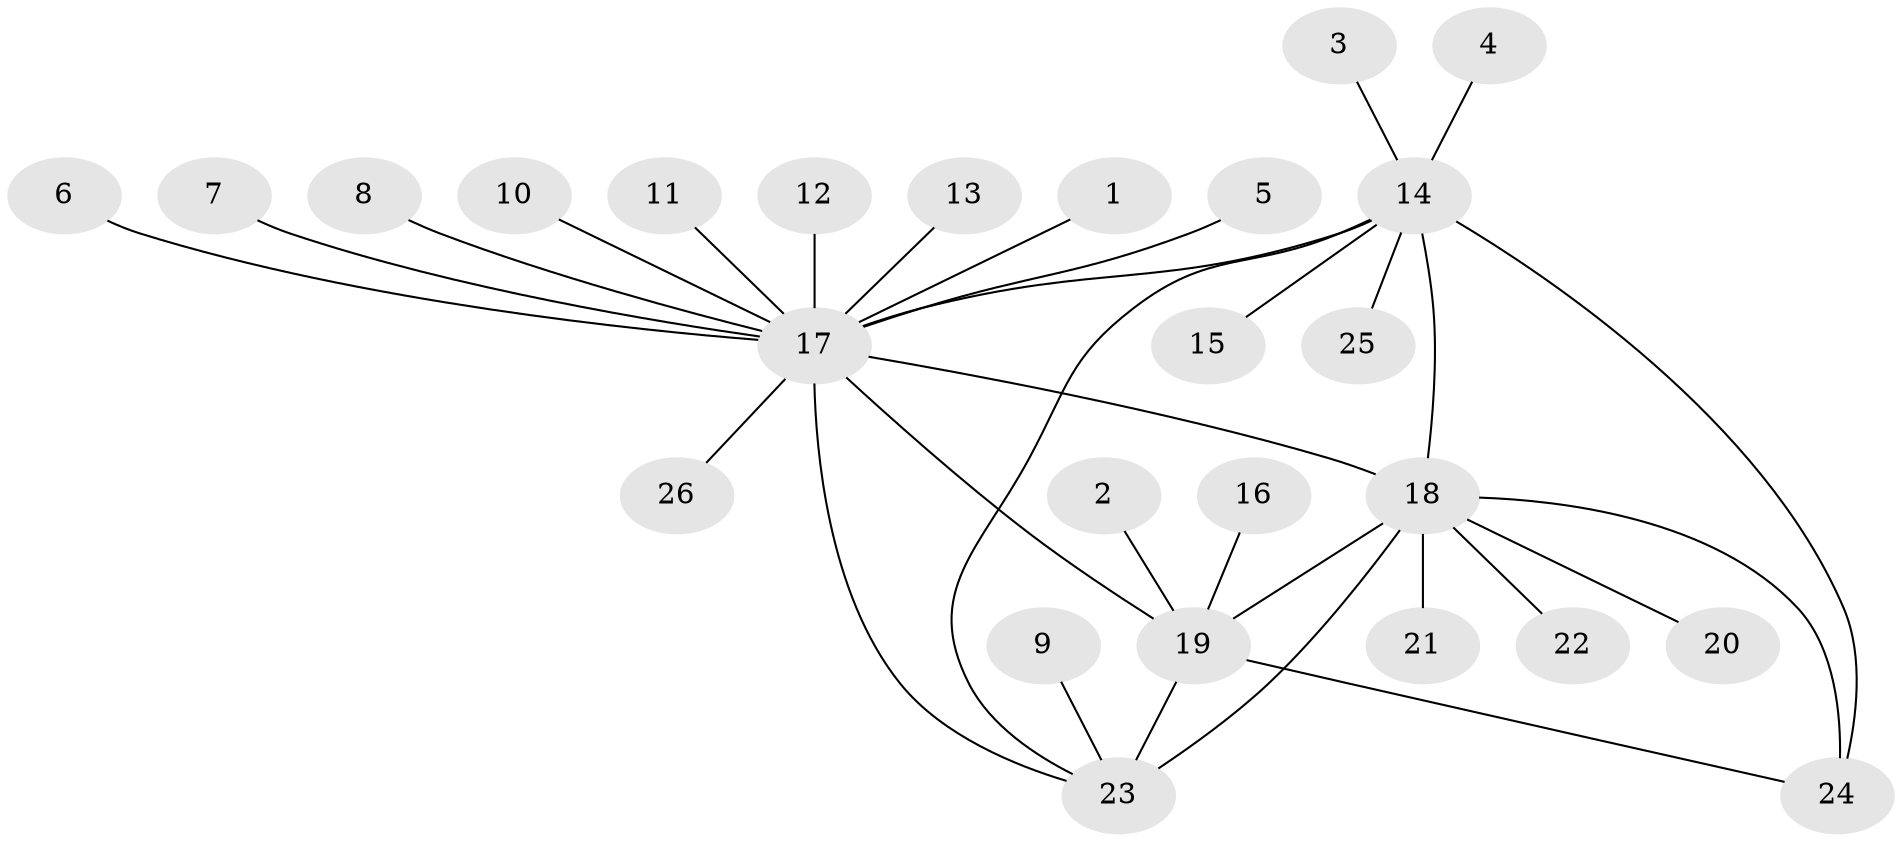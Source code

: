 // original degree distribution, {4: 0.0784313725490196, 9: 0.0392156862745098, 18: 0.0196078431372549, 1: 0.6274509803921569, 6: 0.0196078431372549, 5: 0.0196078431372549, 2: 0.13725490196078433, 3: 0.058823529411764705}
// Generated by graph-tools (version 1.1) at 2025/50/03/09/25 03:50:30]
// undirected, 26 vertices, 32 edges
graph export_dot {
graph [start="1"]
  node [color=gray90,style=filled];
  1;
  2;
  3;
  4;
  5;
  6;
  7;
  8;
  9;
  10;
  11;
  12;
  13;
  14;
  15;
  16;
  17;
  18;
  19;
  20;
  21;
  22;
  23;
  24;
  25;
  26;
  1 -- 17 [weight=1.0];
  2 -- 19 [weight=1.0];
  3 -- 14 [weight=1.0];
  4 -- 14 [weight=1.0];
  5 -- 17 [weight=1.0];
  6 -- 17 [weight=1.0];
  7 -- 17 [weight=1.0];
  8 -- 17 [weight=1.0];
  9 -- 23 [weight=1.0];
  10 -- 17 [weight=1.0];
  11 -- 17 [weight=1.0];
  12 -- 17 [weight=1.0];
  13 -- 17 [weight=1.0];
  14 -- 15 [weight=1.0];
  14 -- 17 [weight=1.0];
  14 -- 18 [weight=1.0];
  14 -- 23 [weight=1.0];
  14 -- 24 [weight=1.0];
  14 -- 25 [weight=1.0];
  16 -- 19 [weight=1.0];
  17 -- 18 [weight=2.0];
  17 -- 19 [weight=1.0];
  17 -- 23 [weight=1.0];
  17 -- 26 [weight=1.0];
  18 -- 19 [weight=1.0];
  18 -- 20 [weight=1.0];
  18 -- 21 [weight=1.0];
  18 -- 22 [weight=1.0];
  18 -- 23 [weight=1.0];
  18 -- 24 [weight=1.0];
  19 -- 23 [weight=2.0];
  19 -- 24 [weight=1.0];
}
